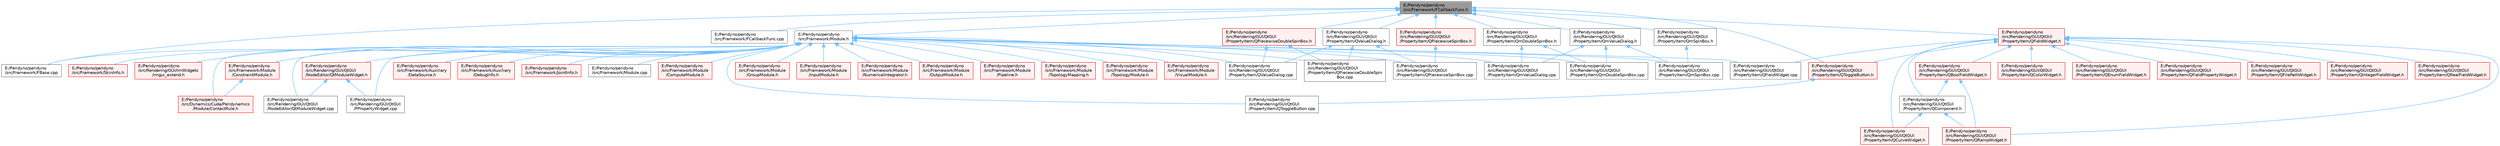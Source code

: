 digraph "E:/Peridyno/peridyno/src/Framework/FCallbackFunc.h"
{
 // LATEX_PDF_SIZE
  bgcolor="transparent";
  edge [fontname=Helvetica,fontsize=10,labelfontname=Helvetica,labelfontsize=10];
  node [fontname=Helvetica,fontsize=10,shape=box,height=0.2,width=0.4];
  Node1 [id="Node000001",label="E:/Peridyno/peridyno\l/src/Framework/FCallbackFunc.h",height=0.2,width=0.4,color="gray40", fillcolor="grey60", style="filled", fontcolor="black",tooltip=" "];
  Node1 -> Node2 [id="edge1_Node000001_Node000002",dir="back",color="steelblue1",style="solid",tooltip=" "];
  Node2 [id="Node000002",label="E:/Peridyno/peridyno\l/src/Framework/FBase.cpp",height=0.2,width=0.4,color="grey40", fillcolor="white", style="filled",URL="$_f_base_8cpp.html",tooltip=" "];
  Node1 -> Node3 [id="edge2_Node000001_Node000003",dir="back",color="steelblue1",style="solid",tooltip=" "];
  Node3 [id="Node000003",label="E:/Peridyno/peridyno\l/src/Framework/FCallbackFunc.cpp",height=0.2,width=0.4,color="grey40", fillcolor="white", style="filled",URL="$_f_callback_func_8cpp.html",tooltip=" "];
  Node1 -> Node4 [id="edge3_Node000001_Node000004",dir="back",color="steelblue1",style="solid",tooltip=" "];
  Node4 [id="Node000004",label="E:/Peridyno/peridyno\l/src/Framework/Module.h",height=0.2,width=0.4,color="grey40", fillcolor="white", style="filled",URL="$_module_8h.html",tooltip=" "];
  Node4 -> Node5 [id="edge4_Node000004_Node000005",dir="back",color="steelblue1",style="solid",tooltip=" "];
  Node5 [id="Node000005",label="E:/Peridyno/peridyno\l/src/Dynamics/Cuda/Peridynamics\l/Module/ContactRule.h",height=0.2,width=0.4,color="red", fillcolor="#FFF0F0", style="filled",URL="$_contact_rule_8h.html",tooltip=" "];
  Node4 -> Node8 [id="edge5_Node000004_Node000008",dir="back",color="steelblue1",style="solid",tooltip=" "];
  Node8 [id="Node000008",label="E:/Peridyno/peridyno\l/src/Framework/Auxiliary\l/DataSource.h",height=0.2,width=0.4,color="red", fillcolor="#FFF0F0", style="filled",URL="$_data_source_8h.html",tooltip=" "];
  Node4 -> Node17 [id="edge6_Node000004_Node000017",dir="back",color="steelblue1",style="solid",tooltip=" "];
  Node17 [id="Node000017",label="E:/Peridyno/peridyno\l/src/Framework/Auxiliary\l/DebugInfo.h",height=0.2,width=0.4,color="red", fillcolor="#FFF0F0", style="filled",URL="$_debug_info_8h.html",tooltip=" "];
  Node4 -> Node2 [id="edge7_Node000004_Node000002",dir="back",color="steelblue1",style="solid",tooltip=" "];
  Node4 -> Node19 [id="edge8_Node000004_Node000019",dir="back",color="steelblue1",style="solid",tooltip=" "];
  Node19 [id="Node000019",label="E:/Peridyno/peridyno\l/src/Framework/JointInfo.h",height=0.2,width=0.4,color="red", fillcolor="#FFF0F0", style="filled",URL="$_joint_info_8h.html",tooltip=" "];
  Node4 -> Node22 [id="edge9_Node000004_Node000022",dir="back",color="steelblue1",style="solid",tooltip=" "];
  Node22 [id="Node000022",label="E:/Peridyno/peridyno\l/src/Framework/Module.cpp",height=0.2,width=0.4,color="grey40", fillcolor="white", style="filled",URL="$_module_8cpp.html",tooltip=" "];
  Node4 -> Node23 [id="edge10_Node000004_Node000023",dir="back",color="steelblue1",style="solid",tooltip=" "];
  Node23 [id="Node000023",label="E:/Peridyno/peridyno\l/src/Framework/Module\l/ComputeModule.h",height=0.2,width=0.4,color="red", fillcolor="#FFF0F0", style="filled",URL="$_compute_module_8h.html",tooltip=" "];
  Node4 -> Node93 [id="edge11_Node000004_Node000093",dir="back",color="steelblue1",style="solid",tooltip=" "];
  Node93 [id="Node000093",label="E:/Peridyno/peridyno\l/src/Framework/Module\l/ConstraintModule.h",height=0.2,width=0.4,color="red", fillcolor="#FFF0F0", style="filled",URL="$_constraint_module_8h.html",tooltip=" "];
  Node93 -> Node5 [id="edge12_Node000093_Node000005",dir="back",color="steelblue1",style="solid",tooltip=" "];
  Node4 -> Node119 [id="edge13_Node000004_Node000119",dir="back",color="steelblue1",style="solid",tooltip=" "];
  Node119 [id="Node000119",label="E:/Peridyno/peridyno\l/src/Framework/Module\l/GroupModule.h",height=0.2,width=0.4,color="red", fillcolor="#FFF0F0", style="filled",URL="$_group_module_8h.html",tooltip=" "];
  Node4 -> Node127 [id="edge14_Node000004_Node000127",dir="back",color="steelblue1",style="solid",tooltip=" "];
  Node127 [id="Node000127",label="E:/Peridyno/peridyno\l/src/Framework/Module\l/InputModule.h",height=0.2,width=0.4,color="red", fillcolor="#FFF0F0", style="filled",URL="$_input_module_8h.html",tooltip=" "];
  Node4 -> Node223 [id="edge15_Node000004_Node000223",dir="back",color="steelblue1",style="solid",tooltip=" "];
  Node223 [id="Node000223",label="E:/Peridyno/peridyno\l/src/Framework/Module\l/NumericalIntegrator.h",height=0.2,width=0.4,color="red", fillcolor="#FFF0F0", style="filled",URL="$_numerical_integrator_8h.html",tooltip=" "];
  Node4 -> Node229 [id="edge16_Node000004_Node000229",dir="back",color="steelblue1",style="solid",tooltip=" "];
  Node229 [id="Node000229",label="E:/Peridyno/peridyno\l/src/Framework/Module\l/OutputModule.h",height=0.2,width=0.4,color="red", fillcolor="#FFF0F0", style="filled",URL="$_output_module_8h.html",tooltip=" "];
  Node4 -> Node242 [id="edge17_Node000004_Node000242",dir="back",color="steelblue1",style="solid",tooltip=" "];
  Node242 [id="Node000242",label="E:/Peridyno/peridyno\l/src/Framework/Module\l/Pipeline.h",height=0.2,width=0.4,color="red", fillcolor="#FFF0F0", style="filled",URL="$_pipeline_8h.html",tooltip=" "];
  Node4 -> Node421 [id="edge18_Node000004_Node000421",dir="back",color="steelblue1",style="solid",tooltip=" "];
  Node421 [id="Node000421",label="E:/Peridyno/peridyno\l/src/Framework/Module\l/TopologyMapping.h",height=0.2,width=0.4,color="red", fillcolor="#FFF0F0", style="filled",URL="$_topology_mapping_8h.html",tooltip=" "];
  Node4 -> Node442 [id="edge19_Node000004_Node000442",dir="back",color="steelblue1",style="solid",tooltip=" "];
  Node442 [id="Node000442",label="E:/Peridyno/peridyno\l/src/Framework/Module\l/TopologyModule.h",height=0.2,width=0.4,color="red", fillcolor="#FFF0F0", style="filled",URL="$_topology_module_8h.html",tooltip=" "];
  Node4 -> Node507 [id="edge20_Node000004_Node000507",dir="back",color="steelblue1",style="solid",tooltip=" "];
  Node507 [id="Node000507",label="E:/Peridyno/peridyno\l/src/Framework/Module\l/VisualModule.h",height=0.2,width=0.4,color="red", fillcolor="#FFF0F0", style="filled",URL="$_visual_module_8h.html",tooltip=" "];
  Node4 -> Node492 [id="edge21_Node000004_Node000492",dir="back",color="steelblue1",style="solid",tooltip=" "];
  Node492 [id="Node000492",label="E:/Peridyno/peridyno\l/src/Framework/SkinInfo.h",height=0.2,width=0.4,color="red", fillcolor="#FFF0F0", style="filled",URL="$_skin_info_8h.html",tooltip=" "];
  Node4 -> Node529 [id="edge22_Node000004_Node000529",dir="back",color="steelblue1",style="solid",tooltip=" "];
  Node529 [id="Node000529",label="E:/Peridyno/peridyno\l/src/Rendering/GUI/ImWidgets\l/imgui_extend.h",height=0.2,width=0.4,color="red", fillcolor="#FFF0F0", style="filled",URL="$imgui__extend_8h.html",tooltip=" "];
  Node4 -> Node531 [id="edge23_Node000004_Node000531",dir="back",color="steelblue1",style="solid",tooltip=" "];
  Node531 [id="Node000531",label="E:/Peridyno/peridyno\l/src/Rendering/GUI/QtGUI\l/NodeEditor/QtModuleWidget.cpp",height=0.2,width=0.4,color="grey40", fillcolor="white", style="filled",URL="$_qt_module_widget_8cpp.html",tooltip=" "];
  Node4 -> Node532 [id="edge24_Node000004_Node000532",dir="back",color="steelblue1",style="solid",tooltip=" "];
  Node532 [id="Node000532",label="E:/Peridyno/peridyno\l/src/Rendering/GUI/QtGUI\l/NodeEditor/QtModuleWidget.h",height=0.2,width=0.4,color="red", fillcolor="#FFF0F0", style="filled",URL="$_qt_module_widget_8h.html",tooltip=" "];
  Node532 -> Node531 [id="edge25_Node000532_Node000531",dir="back",color="steelblue1",style="solid",tooltip=" "];
  Node532 -> Node218 [id="edge26_Node000532_Node000218",dir="back",color="steelblue1",style="solid",tooltip=" "];
  Node218 [id="Node000218",label="E:/Peridyno/peridyno\l/src/Rendering/GUI/QtGUI\l/PPropertyWidget.cpp",height=0.2,width=0.4,color="grey40", fillcolor="white", style="filled",URL="$_p_property_widget_8cpp.html",tooltip=" "];
  Node4 -> Node218 [id="edge27_Node000004_Node000218",dir="back",color="steelblue1",style="solid",tooltip=" "];
  Node4 -> Node195 [id="edge28_Node000004_Node000195",dir="back",color="steelblue1",style="solid",tooltip=" "];
  Node195 [id="Node000195",label="E:/Peridyno/peridyno\l/src/Rendering/GUI/QtGUI\l/PropertyItem/QFieldWidget.cpp",height=0.2,width=0.4,color="grey40", fillcolor="white", style="filled",URL="$_q_field_widget_8cpp.html",tooltip=" "];
  Node4 -> Node196 [id="edge29_Node000004_Node000196",dir="back",color="steelblue1",style="solid",tooltip=" "];
  Node196 [id="Node000196",label="E:/Peridyno/peridyno\l/src/Rendering/GUI/QtGUI\l/PropertyItem/QPiecewiseDoubleSpin\lBox.cpp",height=0.2,width=0.4,color="grey40", fillcolor="white", style="filled",URL="$_q_piecewise_double_spin_box_8cpp.html",tooltip=" "];
  Node4 -> Node197 [id="edge30_Node000004_Node000197",dir="back",color="steelblue1",style="solid",tooltip=" "];
  Node197 [id="Node000197",label="E:/Peridyno/peridyno\l/src/Rendering/GUI/QtGUI\l/PropertyItem/QPiecewiseSpinBox.cpp",height=0.2,width=0.4,color="grey40", fillcolor="white", style="filled",URL="$_q_piecewise_spin_box_8cpp.html",tooltip=" "];
  Node4 -> Node198 [id="edge31_Node000004_Node000198",dir="back",color="steelblue1",style="solid",tooltip=" "];
  Node198 [id="Node000198",label="E:/Peridyno/peridyno\l/src/Rendering/GUI/QtGUI\l/PropertyItem/QToggleButton.cpp",height=0.2,width=0.4,color="grey40", fillcolor="white", style="filled",URL="$_q_toggle_button_8cpp.html",tooltip=" "];
  Node4 -> Node199 [id="edge32_Node000004_Node000199",dir="back",color="steelblue1",style="solid",tooltip=" "];
  Node199 [id="Node000199",label="E:/Peridyno/peridyno\l/src/Rendering/GUI/QtGUI\l/PropertyItem/QValueDialog.cpp",height=0.2,width=0.4,color="grey40", fillcolor="white", style="filled",URL="$_q_value_dialog_8cpp.html",tooltip=" "];
  Node4 -> Node200 [id="edge33_Node000004_Node000200",dir="back",color="steelblue1",style="solid",tooltip=" "];
  Node200 [id="Node000200",label="E:/Peridyno/peridyno\l/src/Rendering/GUI/QtGUI\l/PropertyItem/QmDoubleSpinBox.cpp",height=0.2,width=0.4,color="grey40", fillcolor="white", style="filled",URL="$_qm_double_spin_box_8cpp.html",tooltip=" "];
  Node4 -> Node201 [id="edge34_Node000004_Node000201",dir="back",color="steelblue1",style="solid",tooltip=" "];
  Node201 [id="Node000201",label="E:/Peridyno/peridyno\l/src/Rendering/GUI/QtGUI\l/PropertyItem/QmSpinBox.cpp",height=0.2,width=0.4,color="grey40", fillcolor="white", style="filled",URL="$_qm_spin_box_8cpp.html",tooltip=" "];
  Node4 -> Node202 [id="edge35_Node000004_Node000202",dir="back",color="steelblue1",style="solid",tooltip=" "];
  Node202 [id="Node000202",label="E:/Peridyno/peridyno\l/src/Rendering/GUI/QtGUI\l/PropertyItem/QmValueDialog.cpp",height=0.2,width=0.4,color="grey40", fillcolor="white", style="filled",URL="$_qm_value_dialog_8cpp.html",tooltip=" "];
  Node1 -> Node533 [id="edge36_Node000001_Node000533",dir="back",color="steelblue1",style="solid",tooltip=" "];
  Node533 [id="Node000533",label="E:/Peridyno/peridyno\l/src/Rendering/GUI/QtGUI\l/PropertyItem/QFieldWidget.h",height=0.2,width=0.4,color="red", fillcolor="#FFF0F0", style="filled",URL="$_q_field_widget_8h.html",tooltip=" "];
  Node533 -> Node534 [id="edge37_Node000533_Node000534",dir="back",color="steelblue1",style="solid",tooltip=" "];
  Node534 [id="Node000534",label="E:/Peridyno/peridyno\l/src/Rendering/GUI/QtGUI\l/PropertyItem/QBoolFieldWidget.h",height=0.2,width=0.4,color="red", fillcolor="#FFF0F0", style="filled",URL="$_q_bool_field_widget_8h.html",tooltip=" "];
  Node534 -> Node536 [id="edge38_Node000534_Node000536",dir="back",color="steelblue1",style="solid",tooltip=" "];
  Node536 [id="Node000536",label="E:/Peridyno/peridyno\l/src/Rendering/GUI/QtGUI\l/PropertyItem/QComponent.h",height=0.2,width=0.4,color="grey40", fillcolor="white", style="filled",URL="$_q_component_8h.html",tooltip=" "];
  Node536 -> Node537 [id="edge39_Node000536_Node000537",dir="back",color="steelblue1",style="solid",tooltip=" "];
  Node537 [id="Node000537",label="E:/Peridyno/peridyno\l/src/Rendering/GUI/QtGUI\l/PropertyItem/QCurveWidget.h",height=0.2,width=0.4,color="red", fillcolor="#FFF0F0", style="filled",URL="$_q_curve_widget_8h.html",tooltip=" "];
  Node536 -> Node539 [id="edge40_Node000536_Node000539",dir="back",color="steelblue1",style="solid",tooltip=" "];
  Node539 [id="Node000539",label="E:/Peridyno/peridyno\l/src/Rendering/GUI/QtGUI\l/PropertyItem/QRampWidget.h",height=0.2,width=0.4,color="red", fillcolor="#FFF0F0", style="filled",URL="$_q_ramp_widget_8h.html",tooltip=" "];
  Node534 -> Node539 [id="edge41_Node000534_Node000539",dir="back",color="steelblue1",style="solid",tooltip=" "];
  Node533 -> Node541 [id="edge42_Node000533_Node000541",dir="back",color="steelblue1",style="solid",tooltip=" "];
  Node541 [id="Node000541",label="E:/Peridyno/peridyno\l/src/Rendering/GUI/QtGUI\l/PropertyItem/QColorWidget.h",height=0.2,width=0.4,color="red", fillcolor="#FFF0F0", style="filled",URL="$_q_color_widget_8h.html",tooltip=" "];
  Node533 -> Node536 [id="edge43_Node000533_Node000536",dir="back",color="steelblue1",style="solid",tooltip=" "];
  Node533 -> Node537 [id="edge44_Node000533_Node000537",dir="back",color="steelblue1",style="solid",tooltip=" "];
  Node533 -> Node543 [id="edge45_Node000533_Node000543",dir="back",color="steelblue1",style="solid",tooltip=" "];
  Node543 [id="Node000543",label="E:/Peridyno/peridyno\l/src/Rendering/GUI/QtGUI\l/PropertyItem/QEnumFieldWidget.h",height=0.2,width=0.4,color="red", fillcolor="#FFF0F0", style="filled",URL="$_q_enum_field_widget_8h.html",tooltip=" "];
  Node533 -> Node545 [id="edge46_Node000533_Node000545",dir="back",color="steelblue1",style="solid",tooltip=" "];
  Node545 [id="Node000545",label="E:/Peridyno/peridyno\l/src/Rendering/GUI/QtGUI\l/PropertyItem/QFieldPropertyWidget.h",height=0.2,width=0.4,color="red", fillcolor="#FFF0F0", style="filled",URL="$_q_field_property_widget_8h.html",tooltip=" "];
  Node533 -> Node195 [id="edge47_Node000533_Node000195",dir="back",color="steelblue1",style="solid",tooltip=" "];
  Node533 -> Node547 [id="edge48_Node000533_Node000547",dir="back",color="steelblue1",style="solid",tooltip=" "];
  Node547 [id="Node000547",label="E:/Peridyno/peridyno\l/src/Rendering/GUI/QtGUI\l/PropertyItem/QFilePathWidget.h",height=0.2,width=0.4,color="red", fillcolor="#FFF0F0", style="filled",URL="$_q_file_path_widget_8h.html",tooltip=" "];
  Node533 -> Node549 [id="edge49_Node000533_Node000549",dir="back",color="steelblue1",style="solid",tooltip=" "];
  Node549 [id="Node000549",label="E:/Peridyno/peridyno\l/src/Rendering/GUI/QtGUI\l/PropertyItem/QIntegerFieldWidget.h",height=0.2,width=0.4,color="red", fillcolor="#FFF0F0", style="filled",URL="$_q_integer_field_widget_8h.html",tooltip=" "];
  Node533 -> Node539 [id="edge50_Node000533_Node000539",dir="back",color="steelblue1",style="solid",tooltip=" "];
  Node533 -> Node551 [id="edge51_Node000533_Node000551",dir="back",color="steelblue1",style="solid",tooltip=" "];
  Node551 [id="Node000551",label="E:/Peridyno/peridyno\l/src/Rendering/GUI/QtGUI\l/PropertyItem/QRealFieldWidget.h",height=0.2,width=0.4,color="red", fillcolor="#FFF0F0", style="filled",URL="$_q_real_field_widget_8h.html",tooltip=" "];
  Node533 -> Node554 [id="edge52_Node000533_Node000554",dir="back",color="steelblue1",style="solid",tooltip=" "];
  Node554 [id="Node000554",label="E:/Peridyno/peridyno\l/src/Rendering/GUI/QtGUI\l/PropertyItem/QToggleButton.h",height=0.2,width=0.4,color="red", fillcolor="#FFF0F0", style="filled",URL="$_q_toggle_button_8h.html",tooltip=" "];
  Node554 -> Node198 [id="edge53_Node000554_Node000198",dir="back",color="steelblue1",style="solid",tooltip=" "];
  Node1 -> Node561 [id="edge54_Node000001_Node000561",dir="back",color="steelblue1",style="solid",tooltip=" "];
  Node561 [id="Node000561",label="E:/Peridyno/peridyno\l/src/Rendering/GUI/QtGUI\l/PropertyItem/QPiecewiseDoubleSpinBox.h",height=0.2,width=0.4,color="red", fillcolor="#FFF0F0", style="filled",URL="$_q_piecewise_double_spin_box_8h.html",tooltip=" "];
  Node561 -> Node196 [id="edge55_Node000561_Node000196",dir="back",color="steelblue1",style="solid",tooltip=" "];
  Node561 -> Node199 [id="edge56_Node000561_Node000199",dir="back",color="steelblue1",style="solid",tooltip=" "];
  Node1 -> Node562 [id="edge57_Node000001_Node000562",dir="back",color="steelblue1",style="solid",tooltip=" "];
  Node562 [id="Node000562",label="E:/Peridyno/peridyno\l/src/Rendering/GUI/QtGUI\l/PropertyItem/QPiecewiseSpinBox.h",height=0.2,width=0.4,color="red", fillcolor="#FFF0F0", style="filled",URL="$_q_piecewise_spin_box_8h.html",tooltip=" "];
  Node562 -> Node197 [id="edge58_Node000562_Node000197",dir="back",color="steelblue1",style="solid",tooltip=" "];
  Node1 -> Node554 [id="edge59_Node000001_Node000554",dir="back",color="steelblue1",style="solid",tooltip=" "];
  Node1 -> Node563 [id="edge60_Node000001_Node000563",dir="back",color="steelblue1",style="solid",tooltip=" "];
  Node563 [id="Node000563",label="E:/Peridyno/peridyno\l/src/Rendering/GUI/QtGUI\l/PropertyItem/QValueDialog.h",height=0.2,width=0.4,color="grey40", fillcolor="white", style="filled",URL="$_q_value_dialog_8h.html",tooltip=" "];
  Node563 -> Node196 [id="edge61_Node000563_Node000196",dir="back",color="steelblue1",style="solid",tooltip=" "];
  Node563 -> Node197 [id="edge62_Node000563_Node000197",dir="back",color="steelblue1",style="solid",tooltip=" "];
  Node563 -> Node199 [id="edge63_Node000563_Node000199",dir="back",color="steelblue1",style="solid",tooltip=" "];
  Node1 -> Node564 [id="edge64_Node000001_Node000564",dir="back",color="steelblue1",style="solid",tooltip=" "];
  Node564 [id="Node000564",label="E:/Peridyno/peridyno\l/src/Rendering/GUI/QtGUI\l/PropertyItem/QmDoubleSpinBox.h",height=0.2,width=0.4,color="grey40", fillcolor="white", style="filled",URL="$_qm_double_spin_box_8h.html",tooltip=" "];
  Node564 -> Node200 [id="edge65_Node000564_Node000200",dir="back",color="steelblue1",style="solid",tooltip=" "];
  Node564 -> Node202 [id="edge66_Node000564_Node000202",dir="back",color="steelblue1",style="solid",tooltip=" "];
  Node1 -> Node565 [id="edge67_Node000001_Node000565",dir="back",color="steelblue1",style="solid",tooltip=" "];
  Node565 [id="Node000565",label="E:/Peridyno/peridyno\l/src/Rendering/GUI/QtGUI\l/PropertyItem/QmSpinBox.h",height=0.2,width=0.4,color="grey40", fillcolor="white", style="filled",URL="$_qm_spin_box_8h.html",tooltip=" "];
  Node565 -> Node201 [id="edge68_Node000565_Node000201",dir="back",color="steelblue1",style="solid",tooltip=" "];
  Node1 -> Node566 [id="edge69_Node000001_Node000566",dir="back",color="steelblue1",style="solid",tooltip=" "];
  Node566 [id="Node000566",label="E:/Peridyno/peridyno\l/src/Rendering/GUI/QtGUI\l/PropertyItem/QmValueDialog.h",height=0.2,width=0.4,color="grey40", fillcolor="white", style="filled",URL="$_qm_value_dialog_8h.html",tooltip=" "];
  Node566 -> Node200 [id="edge70_Node000566_Node000200",dir="back",color="steelblue1",style="solid",tooltip=" "];
  Node566 -> Node201 [id="edge71_Node000566_Node000201",dir="back",color="steelblue1",style="solid",tooltip=" "];
  Node566 -> Node202 [id="edge72_Node000566_Node000202",dir="back",color="steelblue1",style="solid",tooltip=" "];
}
